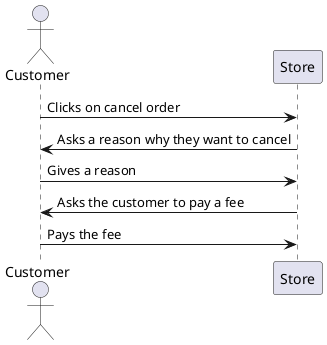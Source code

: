 @startuml
actor Customer
Customer -> Store: Clicks on cancel order
Store -> Customer: Asks a reason why they want to cancel
Customer -> Store: Gives a reason
Store -> Customer: Asks the customer to pay a fee
Customer -> Store: Pays the fee
@enduml
